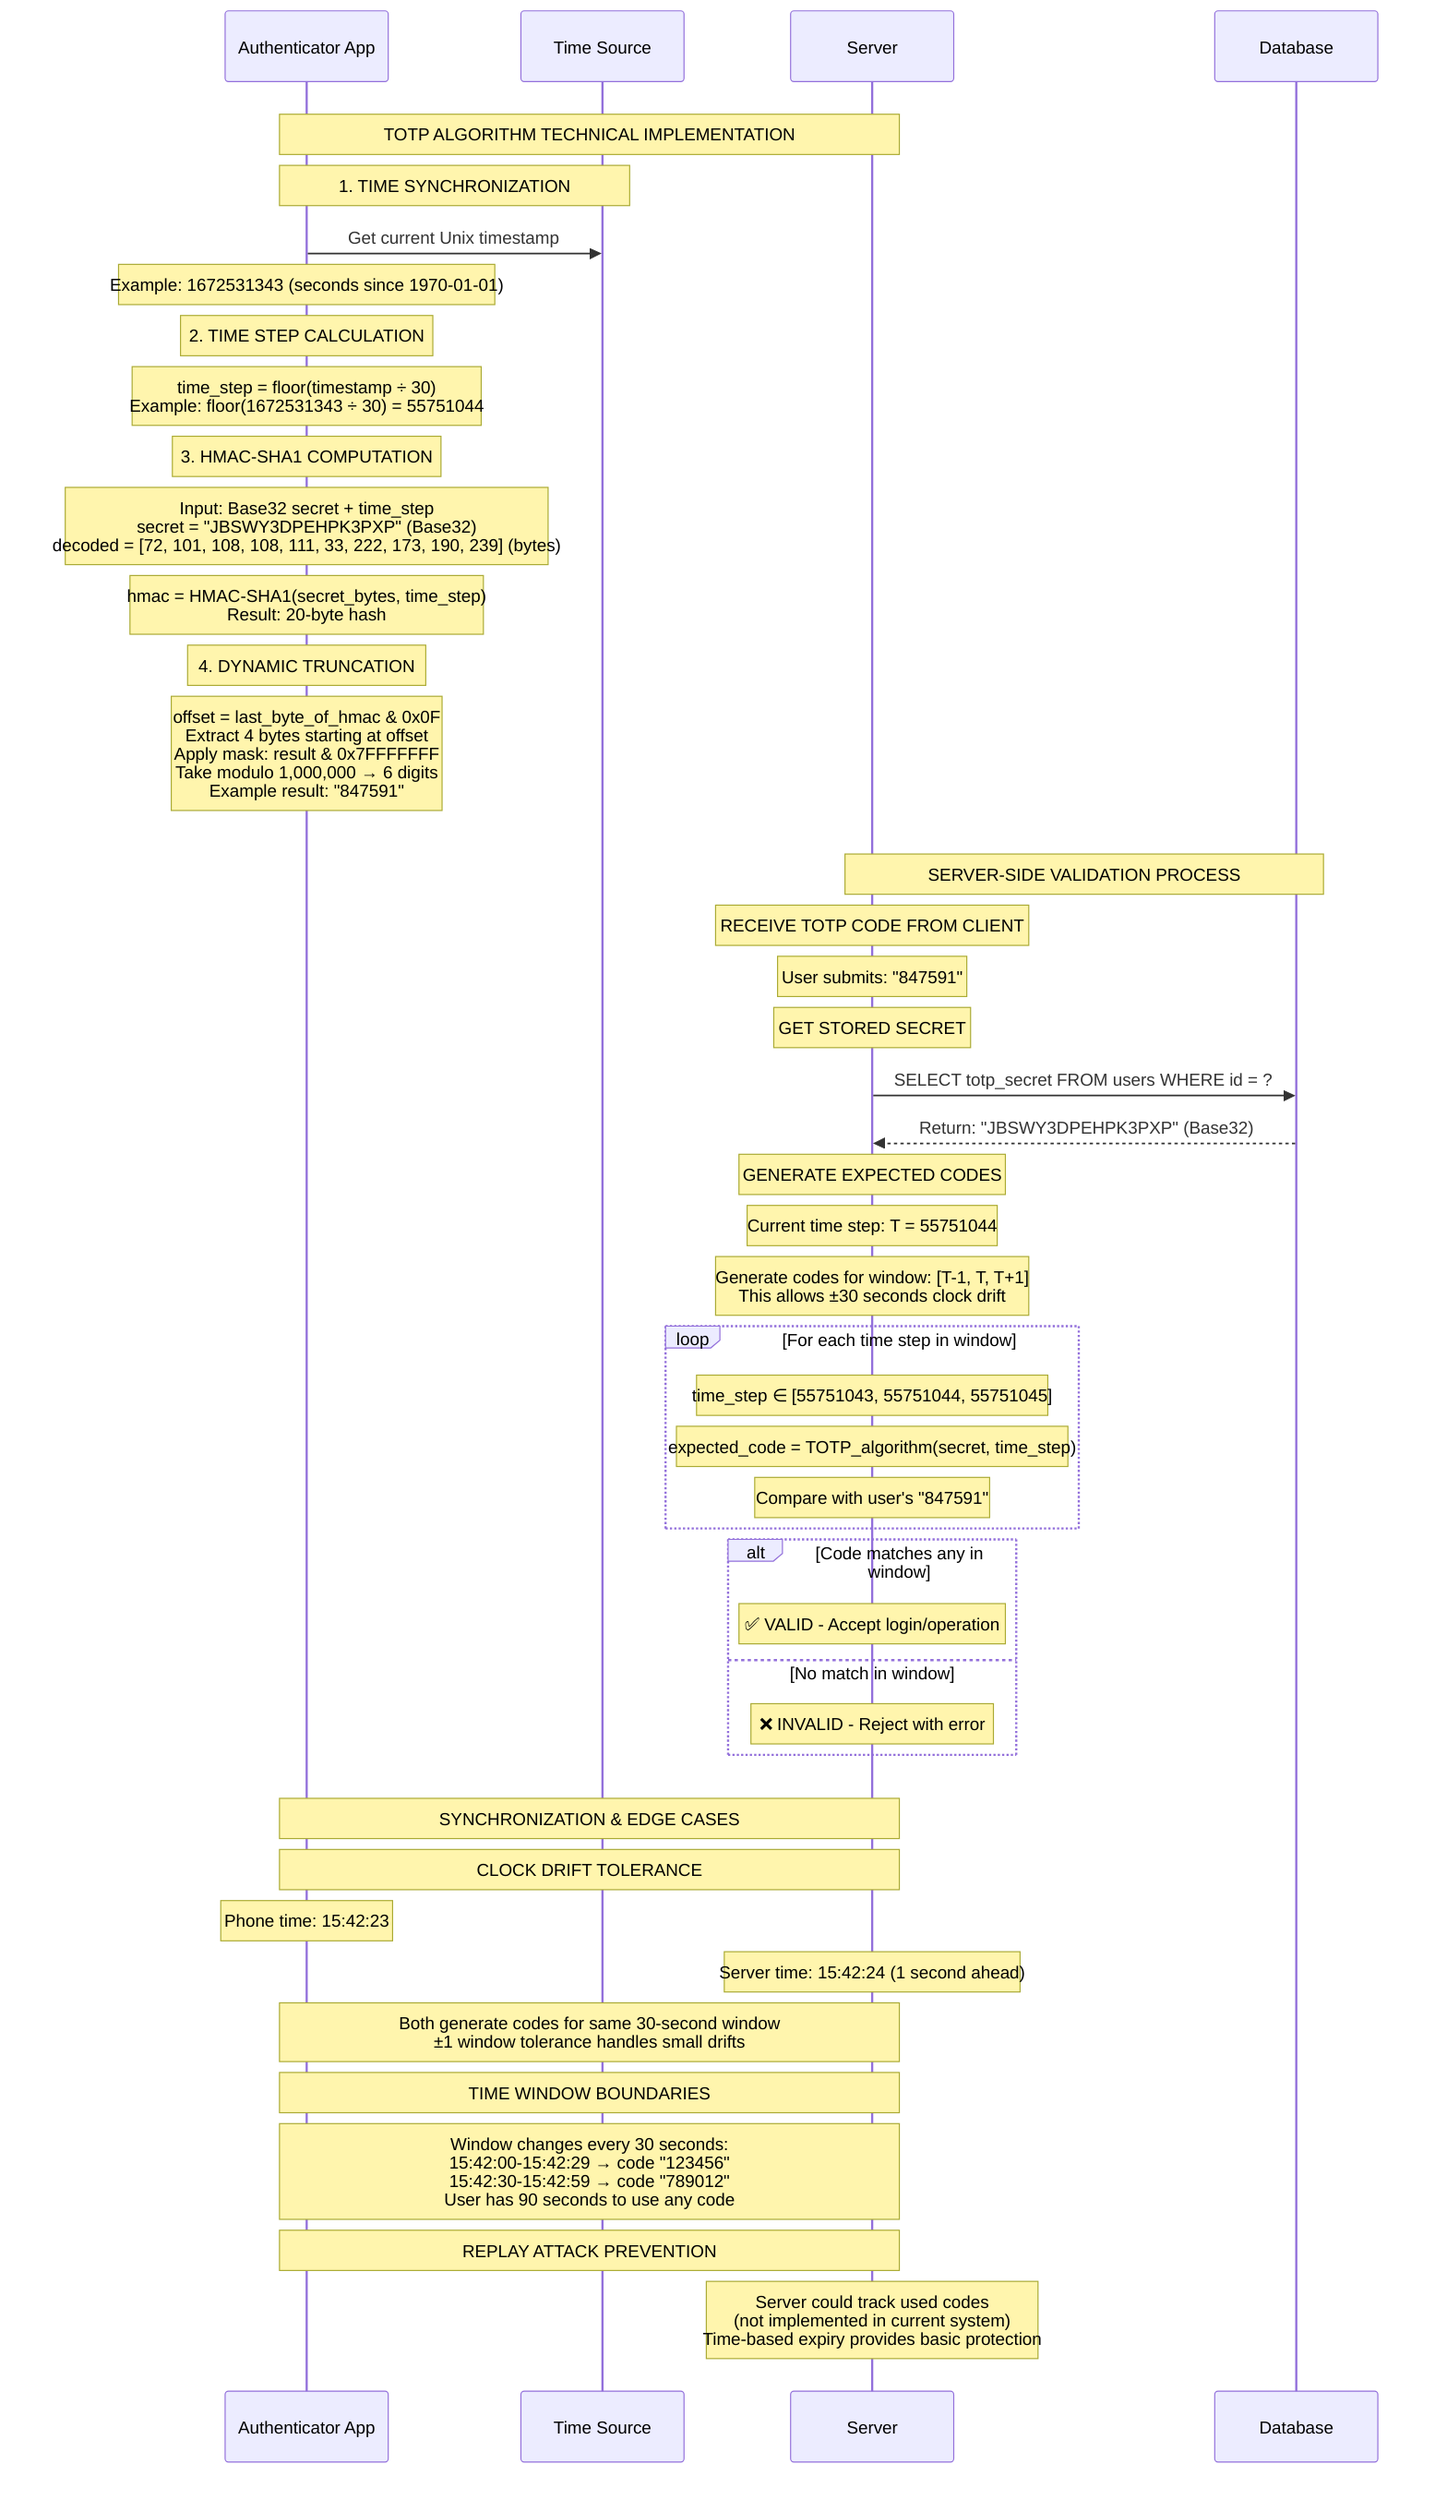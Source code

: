 sequenceDiagram
    participant A as Authenticator App
    participant T as Time Source
    participant S as Server
    participant DB as Database

    rect rgb(0, 0, 0, 0)
        Note over A,S: TOTP ALGORITHM TECHNICAL IMPLEMENTATION
        
        Note over A,T: 1. TIME SYNCHRONIZATION
        A->>T: Get current Unix timestamp
        Note over A: Example: 1672531343 (seconds since 1970-01-01)
        
        Note over A: 2. TIME STEP CALCULATION
        Note over A: time_step = floor(timestamp ÷ 30)<br/>Example: floor(1672531343 ÷ 30) = 55751044
        
        Note over A: 3. HMAC-SHA1 COMPUTATION
        Note over A: Input: Base32 secret + time_step<br/>secret = "JBSWY3DPEHPK3PXP" (Base32)<br/>decoded = [72, 101, 108, 108, 111, 33, 222, 173, 190, 239] (bytes)
        Note over A: hmac = HMAC-SHA1(secret_bytes, time_step)<br/>Result: 20-byte hash
        
        Note over A: 4. DYNAMIC TRUNCATION
        Note over A: offset = last_byte_of_hmac & 0x0F<br/>Extract 4 bytes starting at offset<br/>Apply mask: result & 0x7FFFFFFF<br/>Take modulo 1,000,000 → 6 digits<br/>Example result: "847591"
    end

    rect rgb(0, 0, 0, 0)
        Note over S,DB: SERVER-SIDE VALIDATION PROCESS
        
        Note over S: RECEIVE TOTP CODE FROM CLIENT
        Note over S: User submits: "847591"
        
        Note over S: GET STORED SECRET
        S->>DB: SELECT totp_secret FROM users WHERE id = ?
        DB-->>S: Return: "JBSWY3DPEHPK3PXP" (Base32)
        
        Note over S: GENERATE EXPECTED CODES
        Note over S: Current time step: T = 55751044
        Note over S: Generate codes for window: [T-1, T, T+1]<br/>This allows ±30 seconds clock drift
        
        loop For each time step in window
            Note over S: time_step ∈ [55751043, 55751044, 55751045]
            Note over S: expected_code = TOTP_algorithm(secret, time_step)
            Note over S: Compare with user's "847591"
        end
        
        alt Code matches any in window
            Note over S: ✅ VALID - Accept login/operation
        else No match in window  
            Note over S: ❌ INVALID - Reject with error
        end
    end

    rect rgb(0, 0, 0, 0)
        Note over A,S: SYNCHRONIZATION & EDGE CASES
        
        Note over A,S: CLOCK DRIFT TOLERANCE
        Note over A: Phone time: 15:42:23
        Note over S: Server time: 15:42:24 (1 second ahead)
        Note over A,S: Both generate codes for same 30-second window<br/>±1 window tolerance handles small drifts
        
        Note over A,S: TIME WINDOW BOUNDARIES
        Note over A,S: Window changes every 30 seconds:<br/>15:42:00-15:42:29 → code "123456"<br/>15:42:30-15:42:59 → code "789012"<br/>User has 90 seconds to use any code
        
        Note over A,S: REPLAY ATTACK PREVENTION
        Note over S: Server could track used codes<br/>(not implemented in current system)<br/>Time-based expiry provides basic protection
    end